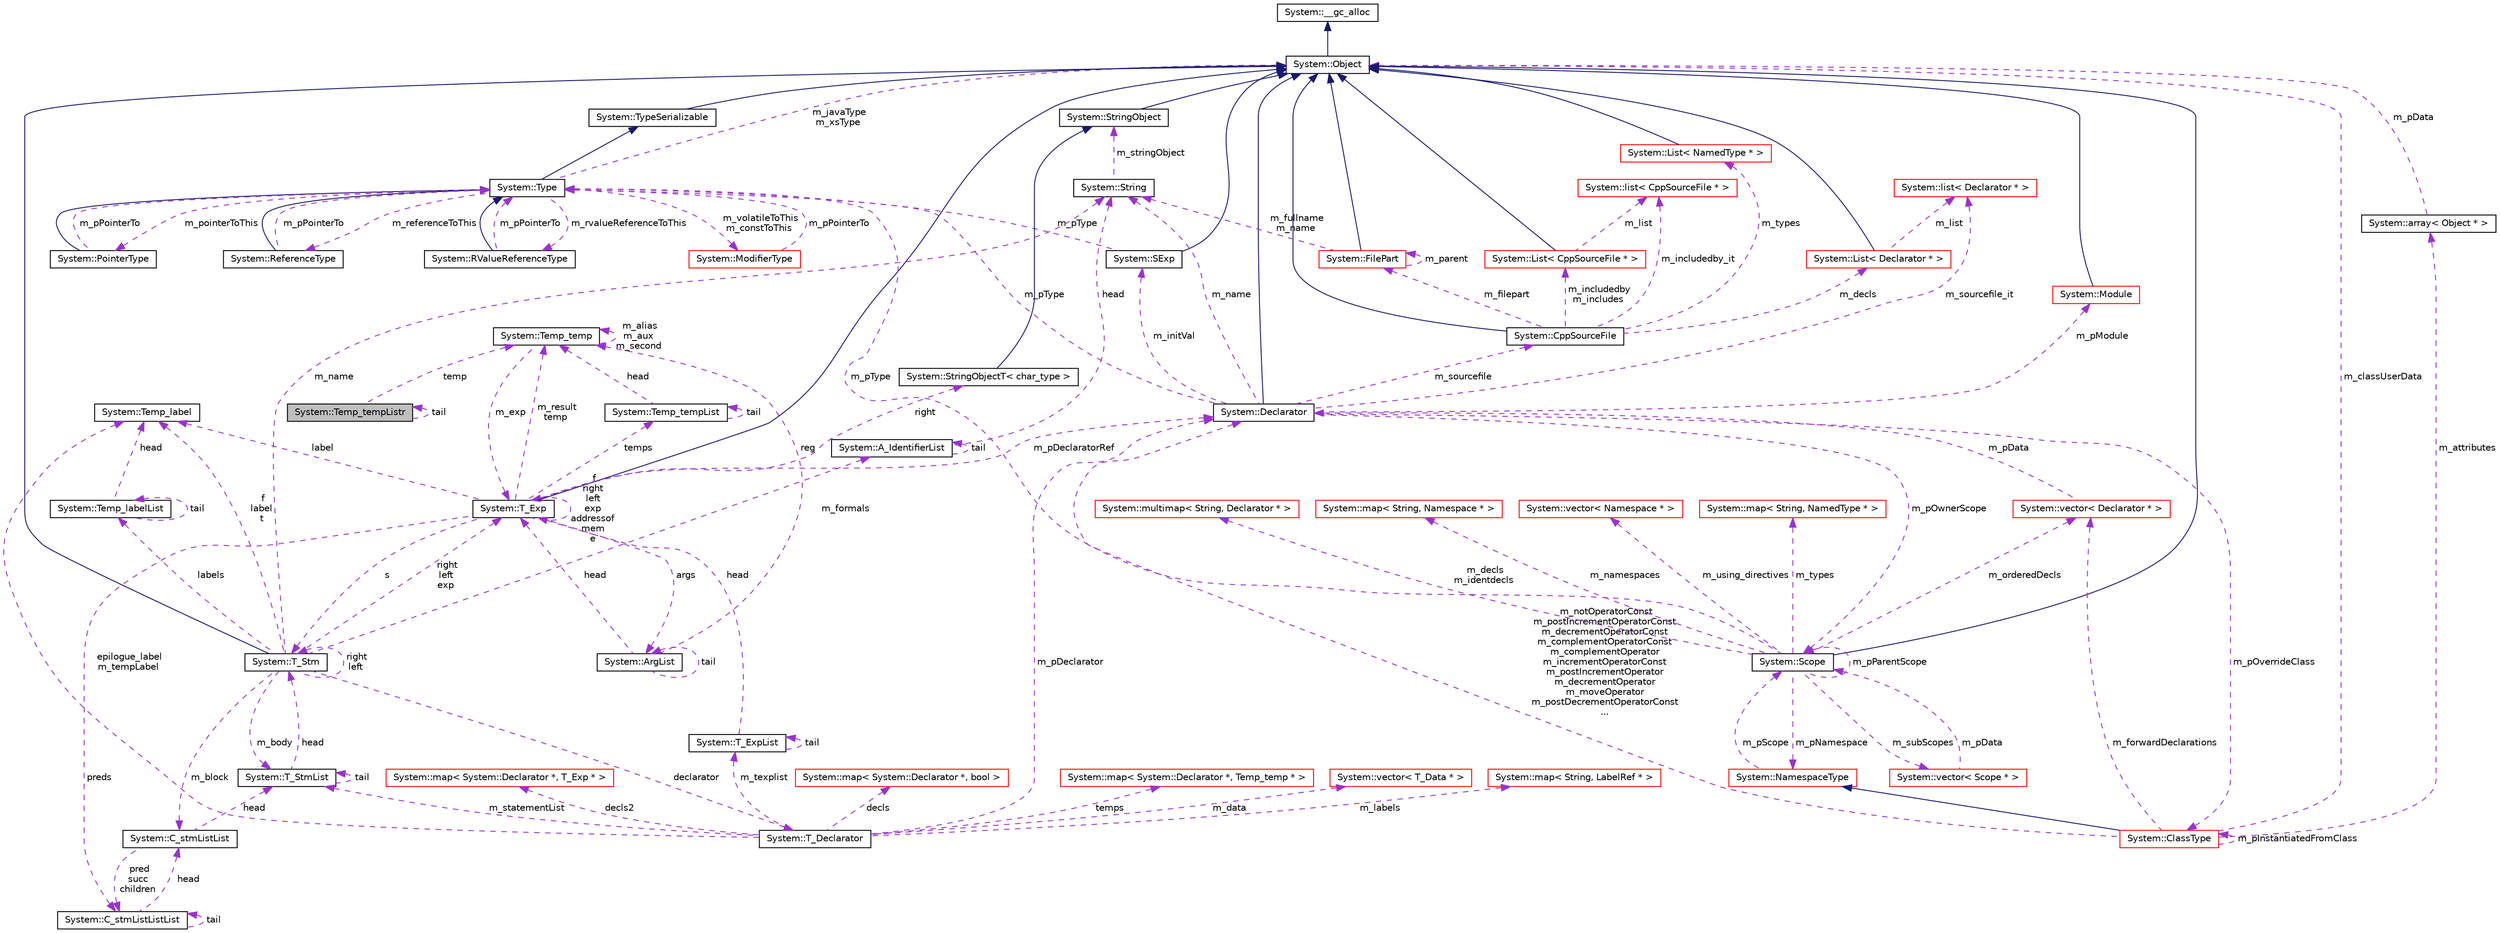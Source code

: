 digraph G
{
  edge [fontname="Helvetica",fontsize="10",labelfontname="Helvetica",labelfontsize="10"];
  node [fontname="Helvetica",fontsize="10",shape=record];
  Node1 [label="System::Temp_tempListr",height=0.2,width=0.4,color="black", fillcolor="grey75", style="filled" fontcolor="black"];
  Node1 -> Node1 [dir="back",color="darkorchid3",fontsize="10",style="dashed",label=" tail" ,fontname="Helvetica"];
  Node2 -> Node1 [dir="back",color="darkorchid3",fontsize="10",style="dashed",label=" temp" ,fontname="Helvetica"];
  Node2 [label="System::Temp_temp",height=0.2,width=0.4,color="black", fillcolor="white", style="filled",URL="$class_system_1_1_temp__temp.html"];
  Node2 -> Node2 [dir="back",color="darkorchid3",fontsize="10",style="dashed",label=" m_alias\nm_aux\nm_second" ,fontname="Helvetica"];
  Node3 -> Node2 [dir="back",color="darkorchid3",fontsize="10",style="dashed",label=" m_exp" ,fontname="Helvetica"];
  Node3 [label="System::T_Exp",height=0.2,width=0.4,color="black", fillcolor="white", style="filled",URL="$class_system_1_1_t___exp.html"];
  Node4 -> Node3 [dir="back",color="midnightblue",fontsize="10",style="solid",fontname="Helvetica"];
  Node4 [label="System::Object",height=0.2,width=0.4,color="black", fillcolor="white", style="filled",URL="$class_system_1_1_object.html"];
  Node5 -> Node4 [dir="back",color="midnightblue",fontsize="10",style="solid",fontname="Helvetica"];
  Node5 [label="System::__gc_alloc",height=0.2,width=0.4,color="black", fillcolor="white", style="filled",URL="$class_system_1_1____gc__alloc.html"];
  Node6 -> Node3 [dir="back",color="darkorchid3",fontsize="10",style="dashed",label=" preds" ,fontname="Helvetica"];
  Node6 [label="System::C_stmListListList",height=0.2,width=0.4,color="black", fillcolor="white", style="filled",URL="$class_system_1_1_c__stm_list_list_list.html"];
  Node6 -> Node6 [dir="back",color="darkorchid3",fontsize="10",style="dashed",label=" tail" ,fontname="Helvetica"];
  Node7 -> Node6 [dir="back",color="darkorchid3",fontsize="10",style="dashed",label=" head" ,fontname="Helvetica"];
  Node7 [label="System::C_stmListList",height=0.2,width=0.4,color="black", fillcolor="white", style="filled",URL="$class_system_1_1_c__stm_list_list.html"];
  Node6 -> Node7 [dir="back",color="darkorchid3",fontsize="10",style="dashed",label=" pred\nsucc\nchildren" ,fontname="Helvetica"];
  Node8 -> Node7 [dir="back",color="darkorchid3",fontsize="10",style="dashed",label=" head" ,fontname="Helvetica"];
  Node8 [label="System::T_StmList",height=0.2,width=0.4,color="black", fillcolor="white", style="filled",URL="$class_system_1_1_t___stm_list.html"];
  Node9 -> Node8 [dir="back",color="darkorchid3",fontsize="10",style="dashed",label=" head" ,fontname="Helvetica"];
  Node9 [label="System::T_Stm",height=0.2,width=0.4,color="black", fillcolor="white", style="filled",URL="$class_system_1_1_t___stm.html"];
  Node4 -> Node9 [dir="back",color="midnightblue",fontsize="10",style="solid",fontname="Helvetica"];
  Node9 -> Node9 [dir="back",color="darkorchid3",fontsize="10",style="dashed",label=" right\nleft" ,fontname="Helvetica"];
  Node8 -> Node9 [dir="back",color="darkorchid3",fontsize="10",style="dashed",label=" m_body" ,fontname="Helvetica"];
  Node10 -> Node9 [dir="back",color="darkorchid3",fontsize="10",style="dashed",label=" labels" ,fontname="Helvetica"];
  Node10 [label="System::Temp_labelList",height=0.2,width=0.4,color="black", fillcolor="white", style="filled",URL="$struct_system_1_1_temp__label_list.html"];
  Node10 -> Node10 [dir="back",color="darkorchid3",fontsize="10",style="dashed",label=" tail" ,fontname="Helvetica"];
  Node11 -> Node10 [dir="back",color="darkorchid3",fontsize="10",style="dashed",label=" head" ,fontname="Helvetica"];
  Node11 [label="System::Temp_label",height=0.2,width=0.4,color="black", fillcolor="white", style="filled",URL="$class_system_1_1_temp__label.html"];
  Node11 -> Node9 [dir="back",color="darkorchid3",fontsize="10",style="dashed",label=" f\nlabel\nt" ,fontname="Helvetica"];
  Node12 -> Node9 [dir="back",color="darkorchid3",fontsize="10",style="dashed",label=" declarator" ,fontname="Helvetica"];
  Node12 [label="System::T_Declarator",height=0.2,width=0.4,color="black", fillcolor="white", style="filled",URL="$class_system_1_1_t___declarator.html"];
  Node13 -> Node12 [dir="back",color="darkorchid3",fontsize="10",style="dashed",label=" decls" ,fontname="Helvetica"];
  Node13 [label="System::map\< System::Declarator *, bool \>",height=0.2,width=0.4,color="red", fillcolor="white", style="filled",URL="$class_system_1_1map.html"];
  Node14 -> Node12 [dir="back",color="darkorchid3",fontsize="10",style="dashed",label=" m_texplist" ,fontname="Helvetica"];
  Node14 [label="System::T_ExpList",height=0.2,width=0.4,color="black", fillcolor="white", style="filled",URL="$class_system_1_1_t___exp_list.html"];
  Node14 -> Node14 [dir="back",color="darkorchid3",fontsize="10",style="dashed",label=" tail" ,fontname="Helvetica"];
  Node3 -> Node14 [dir="back",color="darkorchid3",fontsize="10",style="dashed",label=" head" ,fontname="Helvetica"];
  Node8 -> Node12 [dir="back",color="darkorchid3",fontsize="10",style="dashed",label=" m_statementList" ,fontname="Helvetica"];
  Node11 -> Node12 [dir="back",color="darkorchid3",fontsize="10",style="dashed",label=" epilogue_label\nm_tempLabel" ,fontname="Helvetica"];
  Node15 -> Node12 [dir="back",color="darkorchid3",fontsize="10",style="dashed",label=" m_pDeclarator" ,fontname="Helvetica"];
  Node15 [label="System::Declarator",height=0.2,width=0.4,color="black", fillcolor="white", style="filled",URL="$class_system_1_1_declarator.html"];
  Node4 -> Node15 [dir="back",color="midnightblue",fontsize="10",style="solid",fontname="Helvetica"];
  Node16 -> Node15 [dir="back",color="darkorchid3",fontsize="10",style="dashed",label=" m_pType" ,fontname="Helvetica"];
  Node16 [label="System::Type",height=0.2,width=0.4,color="black", fillcolor="white", style="filled",URL="$class_system_1_1_type.html"];
  Node17 -> Node16 [dir="back",color="midnightblue",fontsize="10",style="solid",fontname="Helvetica"];
  Node17 [label="System::TypeSerializable",height=0.2,width=0.4,color="black", fillcolor="white", style="filled",URL="$class_system_1_1_type_serializable.html"];
  Node4 -> Node17 [dir="back",color="midnightblue",fontsize="10",style="solid",fontname="Helvetica"];
  Node18 -> Node16 [dir="back",color="darkorchid3",fontsize="10",style="dashed",label=" m_pointerToThis" ,fontname="Helvetica"];
  Node18 [label="System::PointerType",height=0.2,width=0.4,color="black", fillcolor="white", style="filled",URL="$class_system_1_1_pointer_type.html"];
  Node16 -> Node18 [dir="back",color="midnightblue",fontsize="10",style="solid",fontname="Helvetica"];
  Node16 -> Node18 [dir="back",color="darkorchid3",fontsize="10",style="dashed",label=" m_pPointerTo" ,fontname="Helvetica"];
  Node19 -> Node16 [dir="back",color="darkorchid3",fontsize="10",style="dashed",label=" m_referenceToThis" ,fontname="Helvetica"];
  Node19 [label="System::ReferenceType",height=0.2,width=0.4,color="black", fillcolor="white", style="filled",URL="$class_system_1_1_reference_type.html"];
  Node16 -> Node19 [dir="back",color="midnightblue",fontsize="10",style="solid",fontname="Helvetica"];
  Node16 -> Node19 [dir="back",color="darkorchid3",fontsize="10",style="dashed",label=" m_pPointerTo" ,fontname="Helvetica"];
  Node20 -> Node16 [dir="back",color="darkorchid3",fontsize="10",style="dashed",label=" m_rvalueReferenceToThis" ,fontname="Helvetica"];
  Node20 [label="System::RValueReferenceType",height=0.2,width=0.4,color="black", fillcolor="white", style="filled",URL="$class_system_1_1_r_value_reference_type.html"];
  Node16 -> Node20 [dir="back",color="midnightblue",fontsize="10",style="solid",fontname="Helvetica"];
  Node16 -> Node20 [dir="back",color="darkorchid3",fontsize="10",style="dashed",label=" m_pPointerTo" ,fontname="Helvetica"];
  Node21 -> Node16 [dir="back",color="darkorchid3",fontsize="10",style="dashed",label=" m_volatileToThis\nm_constToThis" ,fontname="Helvetica"];
  Node21 [label="System::ModifierType",height=0.2,width=0.4,color="red", fillcolor="white", style="filled",URL="$class_system_1_1_modifier_type.html"];
  Node16 -> Node21 [dir="back",color="darkorchid3",fontsize="10",style="dashed",label=" m_pPointerTo" ,fontname="Helvetica"];
  Node4 -> Node16 [dir="back",color="darkorchid3",fontsize="10",style="dashed",label=" m_javaType\nm_xsType" ,fontname="Helvetica"];
  Node22 -> Node15 [dir="back",color="darkorchid3",fontsize="10",style="dashed",label=" m_pOwnerScope" ,fontname="Helvetica"];
  Node22 [label="System::Scope",height=0.2,width=0.4,color="black", fillcolor="white", style="filled",URL="$class_system_1_1_scope.html"];
  Node4 -> Node22 [dir="back",color="midnightblue",fontsize="10",style="solid",fontname="Helvetica"];
  Node16 -> Node22 [dir="back",color="darkorchid3",fontsize="10",style="dashed",label=" m_pType" ,fontname="Helvetica"];
  Node23 -> Node22 [dir="back",color="darkorchid3",fontsize="10",style="dashed",label=" m_subScopes" ,fontname="Helvetica"];
  Node23 [label="System::vector\< Scope * \>",height=0.2,width=0.4,color="red", fillcolor="white", style="filled",URL="$class_system_1_1vector.html"];
  Node22 -> Node23 [dir="back",color="darkorchid3",fontsize="10",style="dashed",label=" m_pData" ,fontname="Helvetica"];
  Node22 -> Node22 [dir="back",color="darkorchid3",fontsize="10",style="dashed",label=" m_pParentScope" ,fontname="Helvetica"];
  Node24 -> Node22 [dir="back",color="darkorchid3",fontsize="10",style="dashed",label=" m_decls\nm_identdecls" ,fontname="Helvetica"];
  Node24 [label="System::multimap\< String, Declarator * \>",height=0.2,width=0.4,color="red", fillcolor="white", style="filled",URL="$class_system_1_1multimap.html"];
  Node25 -> Node22 [dir="back",color="darkorchid3",fontsize="10",style="dashed",label=" m_pNamespace" ,fontname="Helvetica"];
  Node25 [label="System::NamespaceType",height=0.2,width=0.4,color="red", fillcolor="white", style="filled",URL="$class_system_1_1_namespace_type.html"];
  Node22 -> Node25 [dir="back",color="darkorchid3",fontsize="10",style="dashed",label=" m_pScope" ,fontname="Helvetica"];
  Node26 -> Node22 [dir="back",color="darkorchid3",fontsize="10",style="dashed",label=" m_namespaces" ,fontname="Helvetica"];
  Node26 [label="System::map\< String, Namespace * \>",height=0.2,width=0.4,color="red", fillcolor="white", style="filled",URL="$class_system_1_1map.html"];
  Node27 -> Node22 [dir="back",color="darkorchid3",fontsize="10",style="dashed",label=" m_using_directives" ,fontname="Helvetica"];
  Node27 [label="System::vector\< Namespace * \>",height=0.2,width=0.4,color="red", fillcolor="white", style="filled",URL="$class_system_1_1vector.html"];
  Node28 -> Node22 [dir="back",color="darkorchid3",fontsize="10",style="dashed",label=" m_orderedDecls" ,fontname="Helvetica"];
  Node28 [label="System::vector\< Declarator * \>",height=0.2,width=0.4,color="red", fillcolor="white", style="filled",URL="$class_system_1_1vector.html"];
  Node15 -> Node28 [dir="back",color="darkorchid3",fontsize="10",style="dashed",label=" m_pData" ,fontname="Helvetica"];
  Node29 -> Node22 [dir="back",color="darkorchid3",fontsize="10",style="dashed",label=" m_types" ,fontname="Helvetica"];
  Node29 [label="System::map\< String, NamedType * \>",height=0.2,width=0.4,color="red", fillcolor="white", style="filled",URL="$class_system_1_1map.html"];
  Node30 -> Node15 [dir="back",color="darkorchid3",fontsize="10",style="dashed",label=" m_initVal" ,fontname="Helvetica"];
  Node30 [label="System::SExp",height=0.2,width=0.4,color="black", fillcolor="white", style="filled",URL="$class_system_1_1_s_exp.html"];
  Node4 -> Node30 [dir="back",color="midnightblue",fontsize="10",style="solid",fontname="Helvetica"];
  Node16 -> Node30 [dir="back",color="darkorchid3",fontsize="10",style="dashed",label=" m_pType" ,fontname="Helvetica"];
  Node31 -> Node15 [dir="back",color="darkorchid3",fontsize="10",style="dashed",label=" m_sourcefile" ,fontname="Helvetica"];
  Node31 [label="System::CppSourceFile",height=0.2,width=0.4,color="black", fillcolor="white", style="filled",URL="$class_system_1_1_cpp_source_file.html"];
  Node4 -> Node31 [dir="back",color="midnightblue",fontsize="10",style="solid",fontname="Helvetica"];
  Node32 -> Node31 [dir="back",color="darkorchid3",fontsize="10",style="dashed",label=" m_filepart" ,fontname="Helvetica"];
  Node32 [label="System::FilePart",height=0.2,width=0.4,color="red", fillcolor="white", style="filled",URL="$class_system_1_1_file_part.html"];
  Node4 -> Node32 [dir="back",color="midnightblue",fontsize="10",style="solid",fontname="Helvetica"];
  Node32 -> Node32 [dir="back",color="darkorchid3",fontsize="10",style="dashed",label=" m_parent" ,fontname="Helvetica"];
  Node33 -> Node32 [dir="back",color="darkorchid3",fontsize="10",style="dashed",label=" m_fullname\nm_name" ,fontname="Helvetica"];
  Node33 [label="System::String",height=0.2,width=0.4,color="black", fillcolor="white", style="filled",URL="$class_system_1_1_string.html"];
  Node34 -> Node33 [dir="back",color="darkorchid3",fontsize="10",style="dashed",label=" m_stringObject" ,fontname="Helvetica"];
  Node34 [label="System::StringObject",height=0.2,width=0.4,color="black", fillcolor="white", style="filled",URL="$class_system_1_1_string_object.html"];
  Node4 -> Node34 [dir="back",color="midnightblue",fontsize="10",style="solid",fontname="Helvetica"];
  Node35 -> Node31 [dir="back",color="darkorchid3",fontsize="10",style="dashed",label=" m_types" ,fontname="Helvetica"];
  Node35 [label="System::List\< NamedType * \>",height=0.2,width=0.4,color="red", fillcolor="white", style="filled",URL="$class_system_1_1_list.html"];
  Node4 -> Node35 [dir="back",color="midnightblue",fontsize="10",style="solid",fontname="Helvetica"];
  Node36 -> Node31 [dir="back",color="darkorchid3",fontsize="10",style="dashed",label=" m_includedby\nm_includes" ,fontname="Helvetica"];
  Node36 [label="System::List\< CppSourceFile * \>",height=0.2,width=0.4,color="red", fillcolor="white", style="filled",URL="$class_system_1_1_list.html"];
  Node4 -> Node36 [dir="back",color="midnightblue",fontsize="10",style="solid",fontname="Helvetica"];
  Node37 -> Node36 [dir="back",color="darkorchid3",fontsize="10",style="dashed",label=" m_list" ,fontname="Helvetica"];
  Node37 [label="System::list\< CppSourceFile * \>",height=0.2,width=0.4,color="red", fillcolor="white", style="filled",URL="$class_system_1_1list.html"];
  Node37 -> Node31 [dir="back",color="darkorchid3",fontsize="10",style="dashed",label=" m_includedby_it" ,fontname="Helvetica"];
  Node38 -> Node31 [dir="back",color="darkorchid3",fontsize="10",style="dashed",label=" m_decls" ,fontname="Helvetica"];
  Node38 [label="System::List\< Declarator * \>",height=0.2,width=0.4,color="red", fillcolor="white", style="filled",URL="$class_system_1_1_list.html"];
  Node4 -> Node38 [dir="back",color="midnightblue",fontsize="10",style="solid",fontname="Helvetica"];
  Node39 -> Node38 [dir="back",color="darkorchid3",fontsize="10",style="dashed",label=" m_list" ,fontname="Helvetica"];
  Node39 [label="System::list\< Declarator * \>",height=0.2,width=0.4,color="red", fillcolor="white", style="filled",URL="$class_system_1_1list.html"];
  Node40 -> Node15 [dir="back",color="darkorchid3",fontsize="10",style="dashed",label=" m_pOverrideClass" ,fontname="Helvetica"];
  Node40 [label="System::ClassType",height=0.2,width=0.4,color="red", fillcolor="white", style="filled",URL="$class_system_1_1_class_type.html"];
  Node25 -> Node40 [dir="back",color="midnightblue",fontsize="10",style="solid",fontname="Helvetica"];
  Node41 -> Node40 [dir="back",color="darkorchid3",fontsize="10",style="dashed",label=" m_attributes" ,fontname="Helvetica"];
  Node41 [label="System::array\< Object * \>",height=0.2,width=0.4,color="black", fillcolor="white", style="filled",URL="$class_system_1_1array.html"];
  Node4 -> Node41 [dir="back",color="darkorchid3",fontsize="10",style="dashed",label=" m_pData" ,fontname="Helvetica"];
  Node15 -> Node40 [dir="back",color="darkorchid3",fontsize="10",style="dashed",label=" m_notOperatorConst\nm_postIncrementOperatorConst\nm_decrementOperatorConst\nm_complementOperatorConst\nm_complementOperator\nm_incrementOperatorConst\nm_postIncrementOperator\nm_decrementOperator\nm_moveOperator\nm_postDecrementOperatorConst\n..." ,fontname="Helvetica"];
  Node40 -> Node40 [dir="back",color="darkorchid3",fontsize="10",style="dashed",label=" m_pInstantiatedFromClass" ,fontname="Helvetica"];
  Node4 -> Node40 [dir="back",color="darkorchid3",fontsize="10",style="dashed",label=" m_classUserData" ,fontname="Helvetica"];
  Node28 -> Node40 [dir="back",color="darkorchid3",fontsize="10",style="dashed",label=" m_forwardDeclarations" ,fontname="Helvetica"];
  Node33 -> Node15 [dir="back",color="darkorchid3",fontsize="10",style="dashed",label=" m_name" ,fontname="Helvetica"];
  Node42 -> Node15 [dir="back",color="darkorchid3",fontsize="10",style="dashed",label=" m_pModule" ,fontname="Helvetica"];
  Node42 [label="System::Module",height=0.2,width=0.4,color="red", fillcolor="white", style="filled",URL="$class_system_1_1_module.html"];
  Node4 -> Node42 [dir="back",color="midnightblue",fontsize="10",style="solid",fontname="Helvetica"];
  Node39 -> Node15 [dir="back",color="darkorchid3",fontsize="10",style="dashed",label=" m_sourcefile_it" ,fontname="Helvetica"];
  Node43 -> Node12 [dir="back",color="darkorchid3",fontsize="10",style="dashed",label=" temps" ,fontname="Helvetica"];
  Node43 [label="System::map\< System::Declarator *, Temp_temp * \>",height=0.2,width=0.4,color="red", fillcolor="white", style="filled",URL="$class_system_1_1map.html"];
  Node44 -> Node12 [dir="back",color="darkorchid3",fontsize="10",style="dashed",label=" m_data" ,fontname="Helvetica"];
  Node44 [label="System::vector\< T_Data * \>",height=0.2,width=0.4,color="red", fillcolor="white", style="filled",URL="$class_system_1_1vector.html"];
  Node45 -> Node12 [dir="back",color="darkorchid3",fontsize="10",style="dashed",label=" m_labels" ,fontname="Helvetica"];
  Node45 [label="System::map\< String, LabelRef * \>",height=0.2,width=0.4,color="red", fillcolor="white", style="filled",URL="$class_system_1_1map.html"];
  Node46 -> Node12 [dir="back",color="darkorchid3",fontsize="10",style="dashed",label=" decls2" ,fontname="Helvetica"];
  Node46 [label="System::map\< System::Declarator *, T_Exp * \>",height=0.2,width=0.4,color="red", fillcolor="white", style="filled",URL="$class_system_1_1map.html"];
  Node3 -> Node9 [dir="back",color="darkorchid3",fontsize="10",style="dashed",label=" right\nleft\nexp" ,fontname="Helvetica"];
  Node47 -> Node9 [dir="back",color="darkorchid3",fontsize="10",style="dashed",label=" m_formals" ,fontname="Helvetica"];
  Node47 [label="System::A_IdentifierList",height=0.2,width=0.4,color="black", fillcolor="white", style="filled",URL="$class_system_1_1_a___identifier_list.html"];
  Node47 -> Node47 [dir="back",color="darkorchid3",fontsize="10",style="dashed",label=" tail" ,fontname="Helvetica"];
  Node33 -> Node47 [dir="back",color="darkorchid3",fontsize="10",style="dashed",label=" head" ,fontname="Helvetica"];
  Node33 -> Node9 [dir="back",color="darkorchid3",fontsize="10",style="dashed",label=" m_name" ,fontname="Helvetica"];
  Node7 -> Node9 [dir="back",color="darkorchid3",fontsize="10",style="dashed",label=" m_block" ,fontname="Helvetica"];
  Node8 -> Node8 [dir="back",color="darkorchid3",fontsize="10",style="dashed",label=" tail" ,fontname="Helvetica"];
  Node9 -> Node3 [dir="back",color="darkorchid3",fontsize="10",style="dashed",label=" s" ,fontname="Helvetica"];
  Node48 -> Node3 [dir="back",color="darkorchid3",fontsize="10",style="dashed",label=" temps" ,fontname="Helvetica"];
  Node48 [label="System::Temp_tempList",height=0.2,width=0.4,color="black", fillcolor="white", style="filled",URL="$class_system_1_1_temp__temp_list.html"];
  Node48 -> Node48 [dir="back",color="darkorchid3",fontsize="10",style="dashed",label=" tail" ,fontname="Helvetica"];
  Node2 -> Node48 [dir="back",color="darkorchid3",fontsize="10",style="dashed",label=" head" ,fontname="Helvetica"];
  Node11 -> Node3 [dir="back",color="darkorchid3",fontsize="10",style="dashed",label=" label" ,fontname="Helvetica"];
  Node15 -> Node3 [dir="back",color="darkorchid3",fontsize="10",style="dashed",label=" m_pDeclaratorRef" ,fontname="Helvetica"];
  Node49 -> Node3 [dir="back",color="darkorchid3",fontsize="10",style="dashed",label=" args" ,fontname="Helvetica"];
  Node49 [label="System::ArgList",height=0.2,width=0.4,color="black", fillcolor="white", style="filled",URL="$class_system_1_1_arg_list.html"];
  Node49 -> Node49 [dir="back",color="darkorchid3",fontsize="10",style="dashed",label=" tail" ,fontname="Helvetica"];
  Node2 -> Node49 [dir="back",color="darkorchid3",fontsize="10",style="dashed",label=" reg" ,fontname="Helvetica"];
  Node3 -> Node49 [dir="back",color="darkorchid3",fontsize="10",style="dashed",label=" head" ,fontname="Helvetica"];
  Node2 -> Node3 [dir="back",color="darkorchid3",fontsize="10",style="dashed",label=" m_result\ntemp" ,fontname="Helvetica"];
  Node3 -> Node3 [dir="back",color="darkorchid3",fontsize="10",style="dashed",label=" f\nright\nleft\nexp\naddressof\nmem\ne" ,fontname="Helvetica"];
  Node50 -> Node3 [dir="back",color="darkorchid3",fontsize="10",style="dashed",label=" right" ,fontname="Helvetica"];
  Node50 [label="System::StringObjectT\< char_type \>",height=0.2,width=0.4,color="black", fillcolor="white", style="filled",URL="$class_system_1_1_string_object_t.html"];
  Node34 -> Node50 [dir="back",color="midnightblue",fontsize="10",style="solid",fontname="Helvetica"];
}
